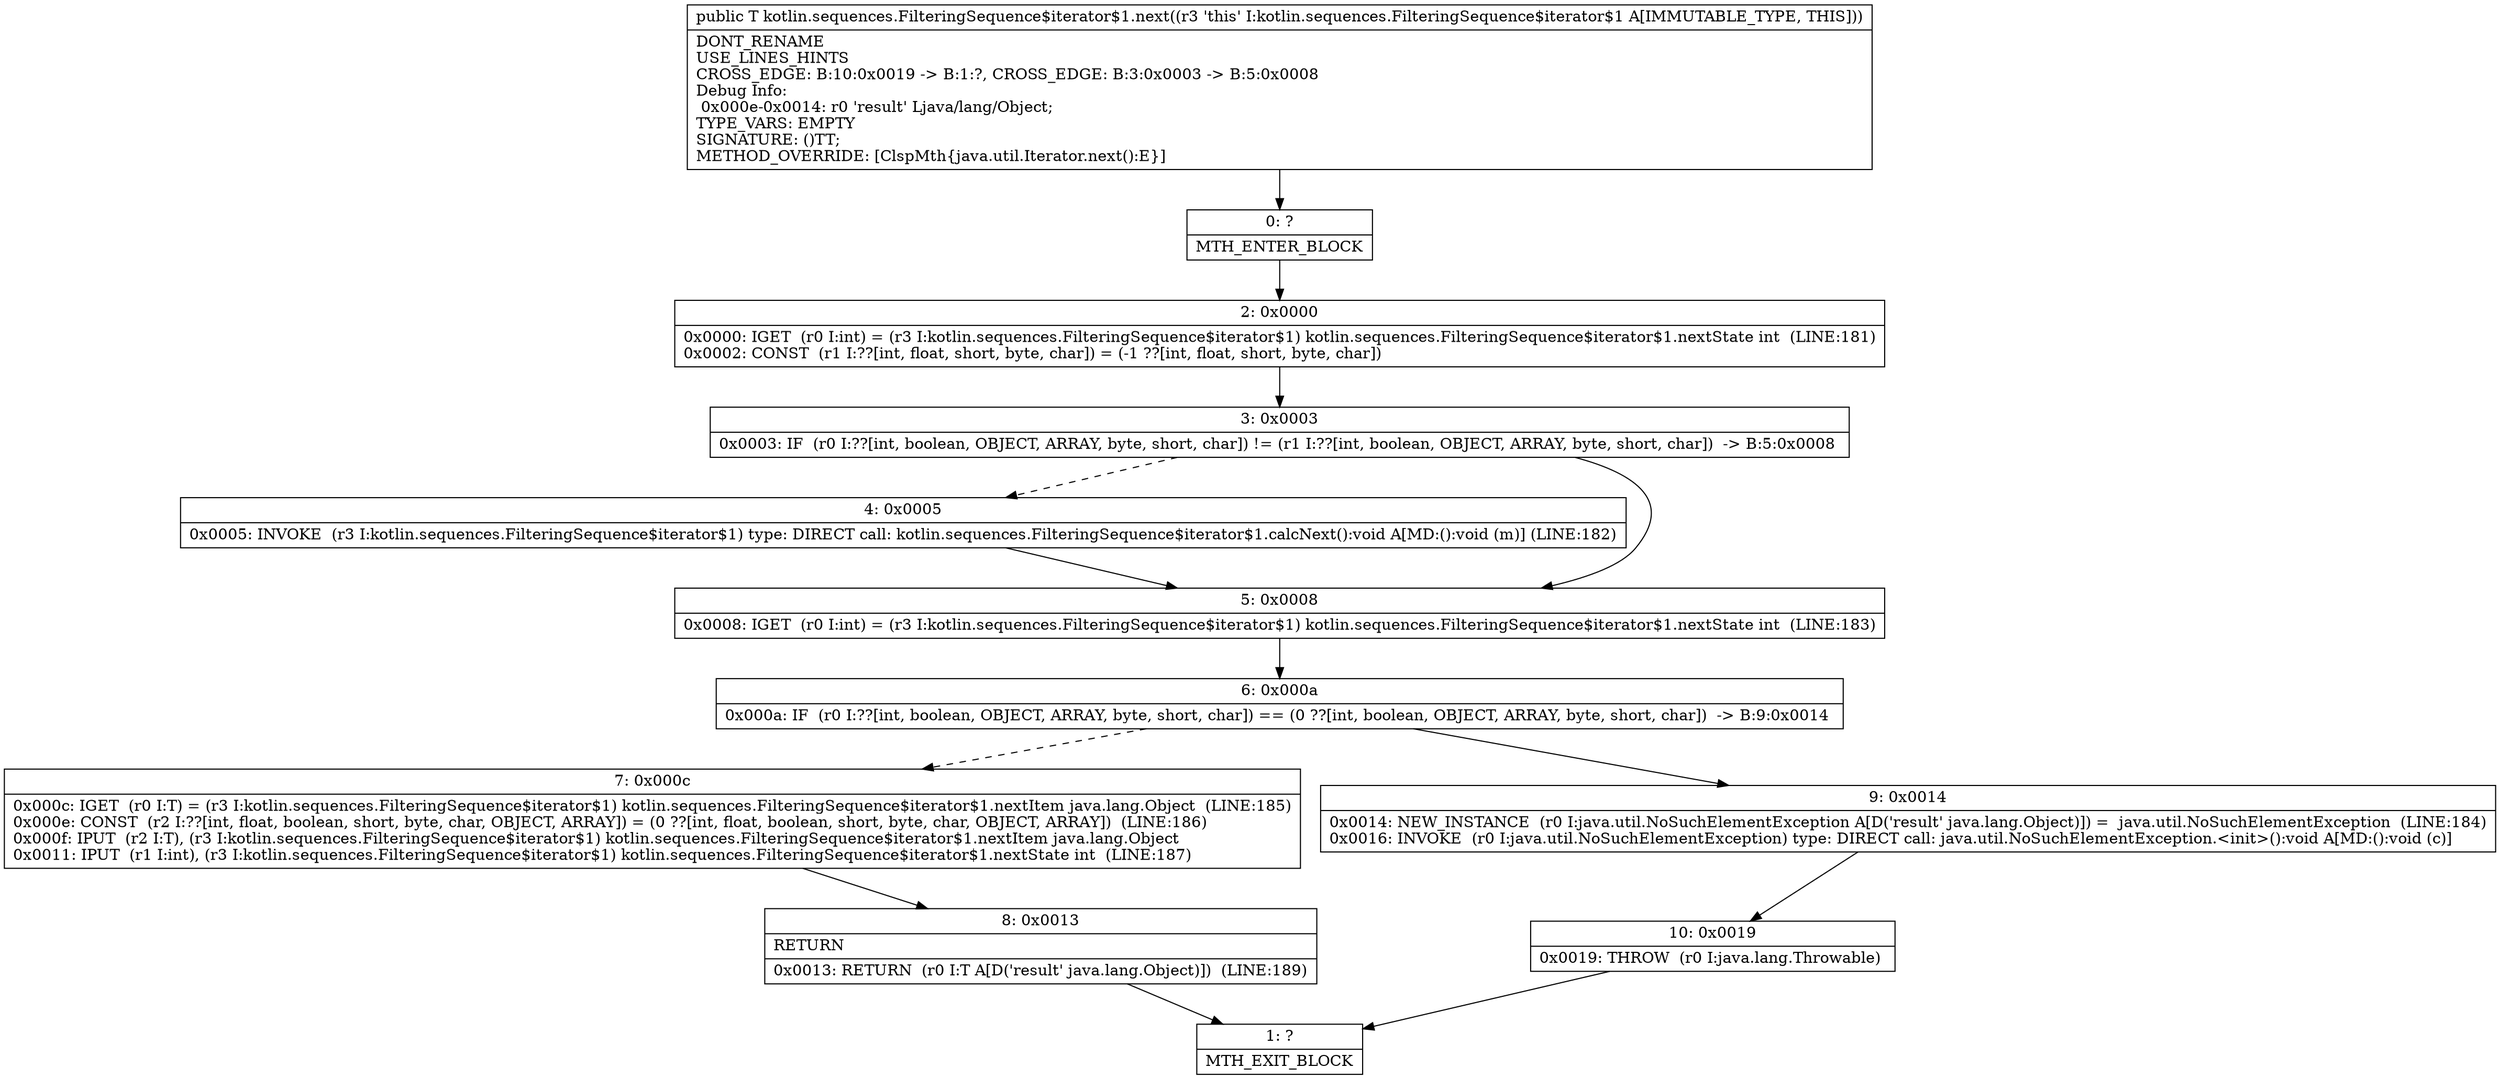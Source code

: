 digraph "CFG forkotlin.sequences.FilteringSequence$iterator$1.next()Ljava\/lang\/Object;" {
Node_0 [shape=record,label="{0\:\ ?|MTH_ENTER_BLOCK\l}"];
Node_2 [shape=record,label="{2\:\ 0x0000|0x0000: IGET  (r0 I:int) = (r3 I:kotlin.sequences.FilteringSequence$iterator$1) kotlin.sequences.FilteringSequence$iterator$1.nextState int  (LINE:181)\l0x0002: CONST  (r1 I:??[int, float, short, byte, char]) = (\-1 ??[int, float, short, byte, char]) \l}"];
Node_3 [shape=record,label="{3\:\ 0x0003|0x0003: IF  (r0 I:??[int, boolean, OBJECT, ARRAY, byte, short, char]) != (r1 I:??[int, boolean, OBJECT, ARRAY, byte, short, char])  \-\> B:5:0x0008 \l}"];
Node_4 [shape=record,label="{4\:\ 0x0005|0x0005: INVOKE  (r3 I:kotlin.sequences.FilteringSequence$iterator$1) type: DIRECT call: kotlin.sequences.FilteringSequence$iterator$1.calcNext():void A[MD:():void (m)] (LINE:182)\l}"];
Node_5 [shape=record,label="{5\:\ 0x0008|0x0008: IGET  (r0 I:int) = (r3 I:kotlin.sequences.FilteringSequence$iterator$1) kotlin.sequences.FilteringSequence$iterator$1.nextState int  (LINE:183)\l}"];
Node_6 [shape=record,label="{6\:\ 0x000a|0x000a: IF  (r0 I:??[int, boolean, OBJECT, ARRAY, byte, short, char]) == (0 ??[int, boolean, OBJECT, ARRAY, byte, short, char])  \-\> B:9:0x0014 \l}"];
Node_7 [shape=record,label="{7\:\ 0x000c|0x000c: IGET  (r0 I:T) = (r3 I:kotlin.sequences.FilteringSequence$iterator$1) kotlin.sequences.FilteringSequence$iterator$1.nextItem java.lang.Object  (LINE:185)\l0x000e: CONST  (r2 I:??[int, float, boolean, short, byte, char, OBJECT, ARRAY]) = (0 ??[int, float, boolean, short, byte, char, OBJECT, ARRAY])  (LINE:186)\l0x000f: IPUT  (r2 I:T), (r3 I:kotlin.sequences.FilteringSequence$iterator$1) kotlin.sequences.FilteringSequence$iterator$1.nextItem java.lang.Object \l0x0011: IPUT  (r1 I:int), (r3 I:kotlin.sequences.FilteringSequence$iterator$1) kotlin.sequences.FilteringSequence$iterator$1.nextState int  (LINE:187)\l}"];
Node_8 [shape=record,label="{8\:\ 0x0013|RETURN\l|0x0013: RETURN  (r0 I:T A[D('result' java.lang.Object)])  (LINE:189)\l}"];
Node_1 [shape=record,label="{1\:\ ?|MTH_EXIT_BLOCK\l}"];
Node_9 [shape=record,label="{9\:\ 0x0014|0x0014: NEW_INSTANCE  (r0 I:java.util.NoSuchElementException A[D('result' java.lang.Object)]) =  java.util.NoSuchElementException  (LINE:184)\l0x0016: INVOKE  (r0 I:java.util.NoSuchElementException) type: DIRECT call: java.util.NoSuchElementException.\<init\>():void A[MD:():void (c)]\l}"];
Node_10 [shape=record,label="{10\:\ 0x0019|0x0019: THROW  (r0 I:java.lang.Throwable) \l}"];
MethodNode[shape=record,label="{public T kotlin.sequences.FilteringSequence$iterator$1.next((r3 'this' I:kotlin.sequences.FilteringSequence$iterator$1 A[IMMUTABLE_TYPE, THIS]))  | DONT_RENAME\lUSE_LINES_HINTS\lCROSS_EDGE: B:10:0x0019 \-\> B:1:?, CROSS_EDGE: B:3:0x0003 \-\> B:5:0x0008\lDebug Info:\l  0x000e\-0x0014: r0 'result' Ljava\/lang\/Object;\lTYPE_VARS: EMPTY\lSIGNATURE: ()TT;\lMETHOD_OVERRIDE: [ClspMth\{java.util.Iterator.next():E\}]\l}"];
MethodNode -> Node_0;Node_0 -> Node_2;
Node_2 -> Node_3;
Node_3 -> Node_4[style=dashed];
Node_3 -> Node_5;
Node_4 -> Node_5;
Node_5 -> Node_6;
Node_6 -> Node_7[style=dashed];
Node_6 -> Node_9;
Node_7 -> Node_8;
Node_8 -> Node_1;
Node_9 -> Node_10;
Node_10 -> Node_1;
}

